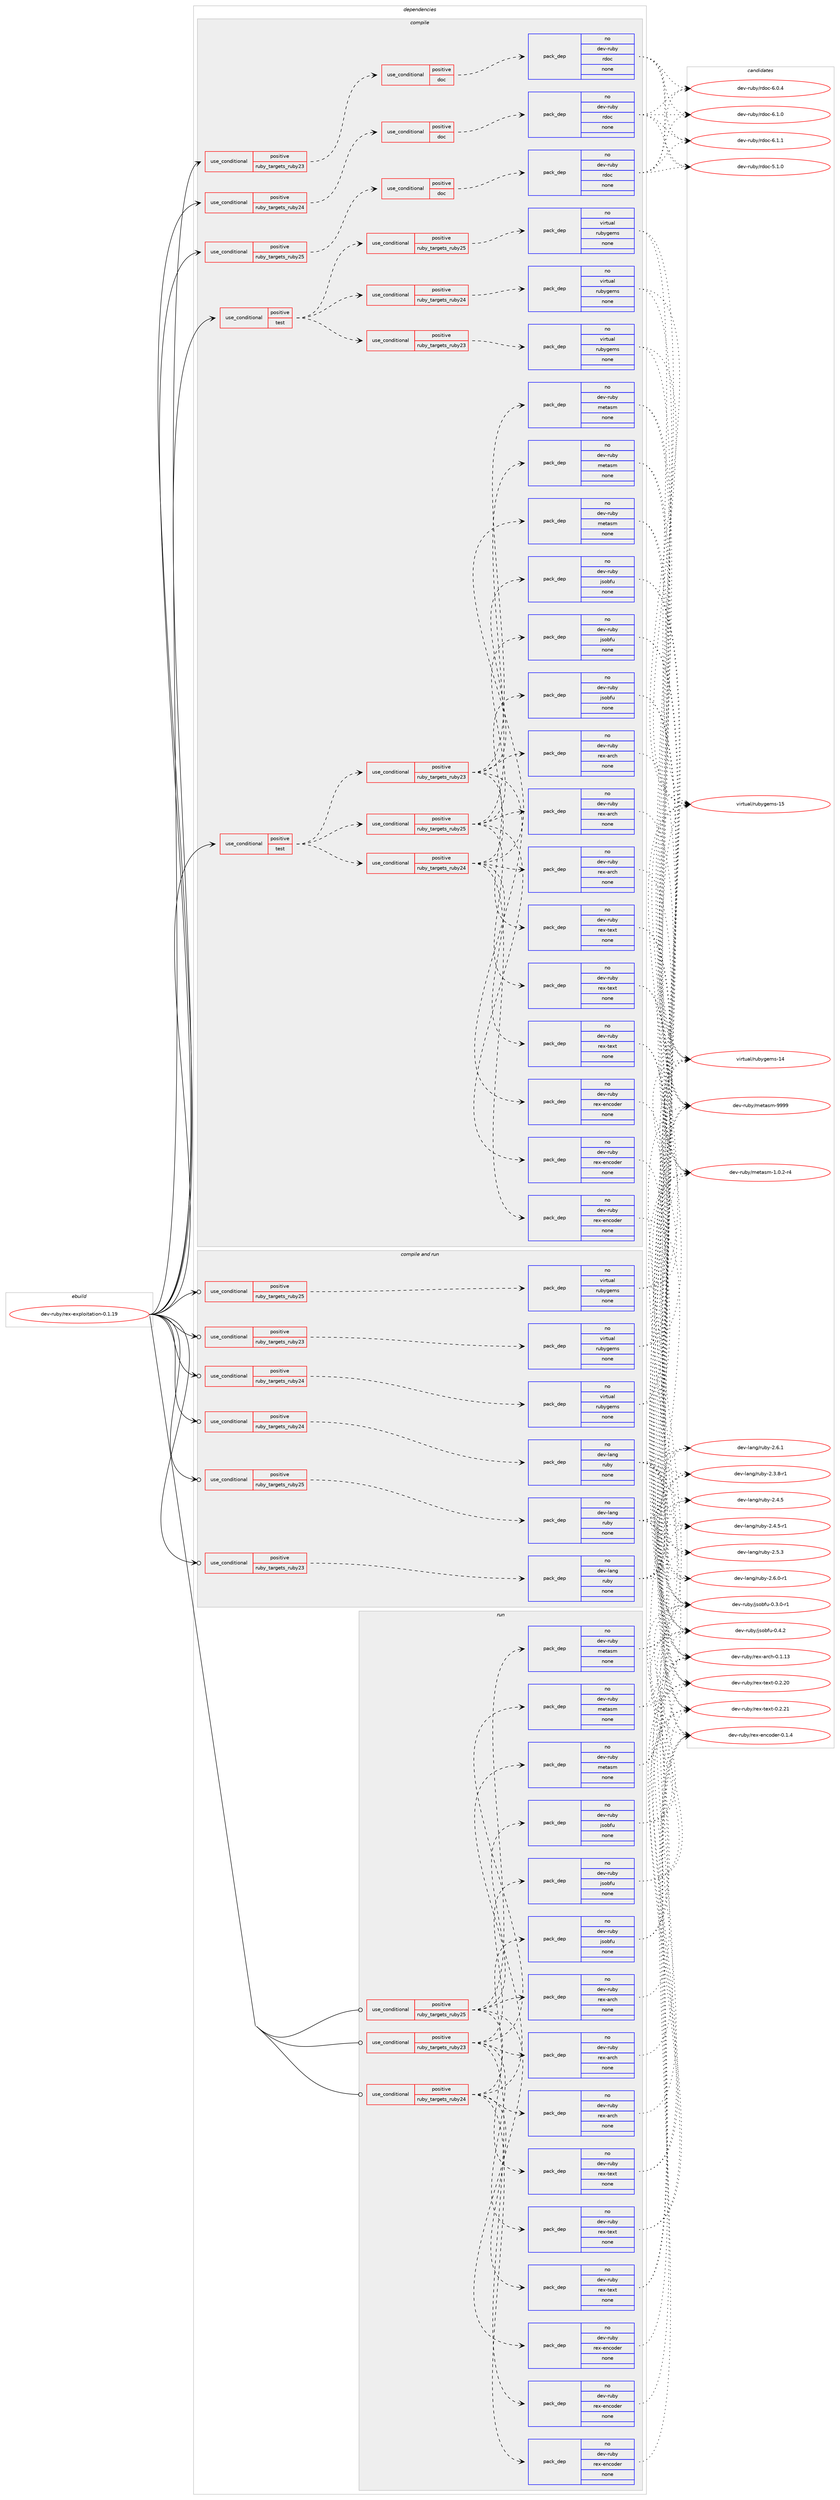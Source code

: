 digraph prolog {

# *************
# Graph options
# *************

newrank=true;
concentrate=true;
compound=true;
graph [rankdir=LR,fontname=Helvetica,fontsize=10,ranksep=1.5];#, ranksep=2.5, nodesep=0.2];
edge  [arrowhead=vee];
node  [fontname=Helvetica,fontsize=10];

# **********
# The ebuild
# **********

subgraph cluster_leftcol {
color=gray;
rank=same;
label=<<i>ebuild</i>>;
id [label="dev-ruby/rex-exploitation-0.1.19", color=red, width=4, href="../dev-ruby/rex-exploitation-0.1.19.svg"];
}

# ****************
# The dependencies
# ****************

subgraph cluster_midcol {
color=gray;
label=<<i>dependencies</i>>;
subgraph cluster_compile {
fillcolor="#eeeeee";
style=filled;
label=<<i>compile</i>>;
subgraph cond412761 {
dependency1518084 [label=<<TABLE BORDER="0" CELLBORDER="1" CELLSPACING="0" CELLPADDING="4"><TR><TD ROWSPAN="3" CELLPADDING="10">use_conditional</TD></TR><TR><TD>positive</TD></TR><TR><TD>ruby_targets_ruby23</TD></TR></TABLE>>, shape=none, color=red];
subgraph cond412762 {
dependency1518085 [label=<<TABLE BORDER="0" CELLBORDER="1" CELLSPACING="0" CELLPADDING="4"><TR><TD ROWSPAN="3" CELLPADDING="10">use_conditional</TD></TR><TR><TD>positive</TD></TR><TR><TD>doc</TD></TR></TABLE>>, shape=none, color=red];
subgraph pack1081817 {
dependency1518086 [label=<<TABLE BORDER="0" CELLBORDER="1" CELLSPACING="0" CELLPADDING="4" WIDTH="220"><TR><TD ROWSPAN="6" CELLPADDING="30">pack_dep</TD></TR><TR><TD WIDTH="110">no</TD></TR><TR><TD>dev-ruby</TD></TR><TR><TD>rdoc</TD></TR><TR><TD>none</TD></TR><TR><TD></TD></TR></TABLE>>, shape=none, color=blue];
}
dependency1518085:e -> dependency1518086:w [weight=20,style="dashed",arrowhead="vee"];
}
dependency1518084:e -> dependency1518085:w [weight=20,style="dashed",arrowhead="vee"];
}
id:e -> dependency1518084:w [weight=20,style="solid",arrowhead="vee"];
subgraph cond412763 {
dependency1518087 [label=<<TABLE BORDER="0" CELLBORDER="1" CELLSPACING="0" CELLPADDING="4"><TR><TD ROWSPAN="3" CELLPADDING="10">use_conditional</TD></TR><TR><TD>positive</TD></TR><TR><TD>ruby_targets_ruby24</TD></TR></TABLE>>, shape=none, color=red];
subgraph cond412764 {
dependency1518088 [label=<<TABLE BORDER="0" CELLBORDER="1" CELLSPACING="0" CELLPADDING="4"><TR><TD ROWSPAN="3" CELLPADDING="10">use_conditional</TD></TR><TR><TD>positive</TD></TR><TR><TD>doc</TD></TR></TABLE>>, shape=none, color=red];
subgraph pack1081818 {
dependency1518089 [label=<<TABLE BORDER="0" CELLBORDER="1" CELLSPACING="0" CELLPADDING="4" WIDTH="220"><TR><TD ROWSPAN="6" CELLPADDING="30">pack_dep</TD></TR><TR><TD WIDTH="110">no</TD></TR><TR><TD>dev-ruby</TD></TR><TR><TD>rdoc</TD></TR><TR><TD>none</TD></TR><TR><TD></TD></TR></TABLE>>, shape=none, color=blue];
}
dependency1518088:e -> dependency1518089:w [weight=20,style="dashed",arrowhead="vee"];
}
dependency1518087:e -> dependency1518088:w [weight=20,style="dashed",arrowhead="vee"];
}
id:e -> dependency1518087:w [weight=20,style="solid",arrowhead="vee"];
subgraph cond412765 {
dependency1518090 [label=<<TABLE BORDER="0" CELLBORDER="1" CELLSPACING="0" CELLPADDING="4"><TR><TD ROWSPAN="3" CELLPADDING="10">use_conditional</TD></TR><TR><TD>positive</TD></TR><TR><TD>ruby_targets_ruby25</TD></TR></TABLE>>, shape=none, color=red];
subgraph cond412766 {
dependency1518091 [label=<<TABLE BORDER="0" CELLBORDER="1" CELLSPACING="0" CELLPADDING="4"><TR><TD ROWSPAN="3" CELLPADDING="10">use_conditional</TD></TR><TR><TD>positive</TD></TR><TR><TD>doc</TD></TR></TABLE>>, shape=none, color=red];
subgraph pack1081819 {
dependency1518092 [label=<<TABLE BORDER="0" CELLBORDER="1" CELLSPACING="0" CELLPADDING="4" WIDTH="220"><TR><TD ROWSPAN="6" CELLPADDING="30">pack_dep</TD></TR><TR><TD WIDTH="110">no</TD></TR><TR><TD>dev-ruby</TD></TR><TR><TD>rdoc</TD></TR><TR><TD>none</TD></TR><TR><TD></TD></TR></TABLE>>, shape=none, color=blue];
}
dependency1518091:e -> dependency1518092:w [weight=20,style="dashed",arrowhead="vee"];
}
dependency1518090:e -> dependency1518091:w [weight=20,style="dashed",arrowhead="vee"];
}
id:e -> dependency1518090:w [weight=20,style="solid",arrowhead="vee"];
subgraph cond412767 {
dependency1518093 [label=<<TABLE BORDER="0" CELLBORDER="1" CELLSPACING="0" CELLPADDING="4"><TR><TD ROWSPAN="3" CELLPADDING="10">use_conditional</TD></TR><TR><TD>positive</TD></TR><TR><TD>test</TD></TR></TABLE>>, shape=none, color=red];
subgraph cond412768 {
dependency1518094 [label=<<TABLE BORDER="0" CELLBORDER="1" CELLSPACING="0" CELLPADDING="4"><TR><TD ROWSPAN="3" CELLPADDING="10">use_conditional</TD></TR><TR><TD>positive</TD></TR><TR><TD>ruby_targets_ruby23</TD></TR></TABLE>>, shape=none, color=red];
subgraph pack1081820 {
dependency1518095 [label=<<TABLE BORDER="0" CELLBORDER="1" CELLSPACING="0" CELLPADDING="4" WIDTH="220"><TR><TD ROWSPAN="6" CELLPADDING="30">pack_dep</TD></TR><TR><TD WIDTH="110">no</TD></TR><TR><TD>dev-ruby</TD></TR><TR><TD>jsobfu</TD></TR><TR><TD>none</TD></TR><TR><TD></TD></TR></TABLE>>, shape=none, color=blue];
}
dependency1518094:e -> dependency1518095:w [weight=20,style="dashed",arrowhead="vee"];
subgraph pack1081821 {
dependency1518096 [label=<<TABLE BORDER="0" CELLBORDER="1" CELLSPACING="0" CELLPADDING="4" WIDTH="220"><TR><TD ROWSPAN="6" CELLPADDING="30">pack_dep</TD></TR><TR><TD WIDTH="110">no</TD></TR><TR><TD>dev-ruby</TD></TR><TR><TD>metasm</TD></TR><TR><TD>none</TD></TR><TR><TD></TD></TR></TABLE>>, shape=none, color=blue];
}
dependency1518094:e -> dependency1518096:w [weight=20,style="dashed",arrowhead="vee"];
subgraph pack1081822 {
dependency1518097 [label=<<TABLE BORDER="0" CELLBORDER="1" CELLSPACING="0" CELLPADDING="4" WIDTH="220"><TR><TD ROWSPAN="6" CELLPADDING="30">pack_dep</TD></TR><TR><TD WIDTH="110">no</TD></TR><TR><TD>dev-ruby</TD></TR><TR><TD>rex-arch</TD></TR><TR><TD>none</TD></TR><TR><TD></TD></TR></TABLE>>, shape=none, color=blue];
}
dependency1518094:e -> dependency1518097:w [weight=20,style="dashed",arrowhead="vee"];
subgraph pack1081823 {
dependency1518098 [label=<<TABLE BORDER="0" CELLBORDER="1" CELLSPACING="0" CELLPADDING="4" WIDTH="220"><TR><TD ROWSPAN="6" CELLPADDING="30">pack_dep</TD></TR><TR><TD WIDTH="110">no</TD></TR><TR><TD>dev-ruby</TD></TR><TR><TD>rex-encoder</TD></TR><TR><TD>none</TD></TR><TR><TD></TD></TR></TABLE>>, shape=none, color=blue];
}
dependency1518094:e -> dependency1518098:w [weight=20,style="dashed",arrowhead="vee"];
subgraph pack1081824 {
dependency1518099 [label=<<TABLE BORDER="0" CELLBORDER="1" CELLSPACING="0" CELLPADDING="4" WIDTH="220"><TR><TD ROWSPAN="6" CELLPADDING="30">pack_dep</TD></TR><TR><TD WIDTH="110">no</TD></TR><TR><TD>dev-ruby</TD></TR><TR><TD>rex-text</TD></TR><TR><TD>none</TD></TR><TR><TD></TD></TR></TABLE>>, shape=none, color=blue];
}
dependency1518094:e -> dependency1518099:w [weight=20,style="dashed",arrowhead="vee"];
}
dependency1518093:e -> dependency1518094:w [weight=20,style="dashed",arrowhead="vee"];
subgraph cond412769 {
dependency1518100 [label=<<TABLE BORDER="0" CELLBORDER="1" CELLSPACING="0" CELLPADDING="4"><TR><TD ROWSPAN="3" CELLPADDING="10">use_conditional</TD></TR><TR><TD>positive</TD></TR><TR><TD>ruby_targets_ruby24</TD></TR></TABLE>>, shape=none, color=red];
subgraph pack1081825 {
dependency1518101 [label=<<TABLE BORDER="0" CELLBORDER="1" CELLSPACING="0" CELLPADDING="4" WIDTH="220"><TR><TD ROWSPAN="6" CELLPADDING="30">pack_dep</TD></TR><TR><TD WIDTH="110">no</TD></TR><TR><TD>dev-ruby</TD></TR><TR><TD>jsobfu</TD></TR><TR><TD>none</TD></TR><TR><TD></TD></TR></TABLE>>, shape=none, color=blue];
}
dependency1518100:e -> dependency1518101:w [weight=20,style="dashed",arrowhead="vee"];
subgraph pack1081826 {
dependency1518102 [label=<<TABLE BORDER="0" CELLBORDER="1" CELLSPACING="0" CELLPADDING="4" WIDTH="220"><TR><TD ROWSPAN="6" CELLPADDING="30">pack_dep</TD></TR><TR><TD WIDTH="110">no</TD></TR><TR><TD>dev-ruby</TD></TR><TR><TD>metasm</TD></TR><TR><TD>none</TD></TR><TR><TD></TD></TR></TABLE>>, shape=none, color=blue];
}
dependency1518100:e -> dependency1518102:w [weight=20,style="dashed",arrowhead="vee"];
subgraph pack1081827 {
dependency1518103 [label=<<TABLE BORDER="0" CELLBORDER="1" CELLSPACING="0" CELLPADDING="4" WIDTH="220"><TR><TD ROWSPAN="6" CELLPADDING="30">pack_dep</TD></TR><TR><TD WIDTH="110">no</TD></TR><TR><TD>dev-ruby</TD></TR><TR><TD>rex-arch</TD></TR><TR><TD>none</TD></TR><TR><TD></TD></TR></TABLE>>, shape=none, color=blue];
}
dependency1518100:e -> dependency1518103:w [weight=20,style="dashed",arrowhead="vee"];
subgraph pack1081828 {
dependency1518104 [label=<<TABLE BORDER="0" CELLBORDER="1" CELLSPACING="0" CELLPADDING="4" WIDTH="220"><TR><TD ROWSPAN="6" CELLPADDING="30">pack_dep</TD></TR><TR><TD WIDTH="110">no</TD></TR><TR><TD>dev-ruby</TD></TR><TR><TD>rex-encoder</TD></TR><TR><TD>none</TD></TR><TR><TD></TD></TR></TABLE>>, shape=none, color=blue];
}
dependency1518100:e -> dependency1518104:w [weight=20,style="dashed",arrowhead="vee"];
subgraph pack1081829 {
dependency1518105 [label=<<TABLE BORDER="0" CELLBORDER="1" CELLSPACING="0" CELLPADDING="4" WIDTH="220"><TR><TD ROWSPAN="6" CELLPADDING="30">pack_dep</TD></TR><TR><TD WIDTH="110">no</TD></TR><TR><TD>dev-ruby</TD></TR><TR><TD>rex-text</TD></TR><TR><TD>none</TD></TR><TR><TD></TD></TR></TABLE>>, shape=none, color=blue];
}
dependency1518100:e -> dependency1518105:w [weight=20,style="dashed",arrowhead="vee"];
}
dependency1518093:e -> dependency1518100:w [weight=20,style="dashed",arrowhead="vee"];
subgraph cond412770 {
dependency1518106 [label=<<TABLE BORDER="0" CELLBORDER="1" CELLSPACING="0" CELLPADDING="4"><TR><TD ROWSPAN="3" CELLPADDING="10">use_conditional</TD></TR><TR><TD>positive</TD></TR><TR><TD>ruby_targets_ruby25</TD></TR></TABLE>>, shape=none, color=red];
subgraph pack1081830 {
dependency1518107 [label=<<TABLE BORDER="0" CELLBORDER="1" CELLSPACING="0" CELLPADDING="4" WIDTH="220"><TR><TD ROWSPAN="6" CELLPADDING="30">pack_dep</TD></TR><TR><TD WIDTH="110">no</TD></TR><TR><TD>dev-ruby</TD></TR><TR><TD>jsobfu</TD></TR><TR><TD>none</TD></TR><TR><TD></TD></TR></TABLE>>, shape=none, color=blue];
}
dependency1518106:e -> dependency1518107:w [weight=20,style="dashed",arrowhead="vee"];
subgraph pack1081831 {
dependency1518108 [label=<<TABLE BORDER="0" CELLBORDER="1" CELLSPACING="0" CELLPADDING="4" WIDTH="220"><TR><TD ROWSPAN="6" CELLPADDING="30">pack_dep</TD></TR><TR><TD WIDTH="110">no</TD></TR><TR><TD>dev-ruby</TD></TR><TR><TD>metasm</TD></TR><TR><TD>none</TD></TR><TR><TD></TD></TR></TABLE>>, shape=none, color=blue];
}
dependency1518106:e -> dependency1518108:w [weight=20,style="dashed",arrowhead="vee"];
subgraph pack1081832 {
dependency1518109 [label=<<TABLE BORDER="0" CELLBORDER="1" CELLSPACING="0" CELLPADDING="4" WIDTH="220"><TR><TD ROWSPAN="6" CELLPADDING="30">pack_dep</TD></TR><TR><TD WIDTH="110">no</TD></TR><TR><TD>dev-ruby</TD></TR><TR><TD>rex-arch</TD></TR><TR><TD>none</TD></TR><TR><TD></TD></TR></TABLE>>, shape=none, color=blue];
}
dependency1518106:e -> dependency1518109:w [weight=20,style="dashed",arrowhead="vee"];
subgraph pack1081833 {
dependency1518110 [label=<<TABLE BORDER="0" CELLBORDER="1" CELLSPACING="0" CELLPADDING="4" WIDTH="220"><TR><TD ROWSPAN="6" CELLPADDING="30">pack_dep</TD></TR><TR><TD WIDTH="110">no</TD></TR><TR><TD>dev-ruby</TD></TR><TR><TD>rex-encoder</TD></TR><TR><TD>none</TD></TR><TR><TD></TD></TR></TABLE>>, shape=none, color=blue];
}
dependency1518106:e -> dependency1518110:w [weight=20,style="dashed",arrowhead="vee"];
subgraph pack1081834 {
dependency1518111 [label=<<TABLE BORDER="0" CELLBORDER="1" CELLSPACING="0" CELLPADDING="4" WIDTH="220"><TR><TD ROWSPAN="6" CELLPADDING="30">pack_dep</TD></TR><TR><TD WIDTH="110">no</TD></TR><TR><TD>dev-ruby</TD></TR><TR><TD>rex-text</TD></TR><TR><TD>none</TD></TR><TR><TD></TD></TR></TABLE>>, shape=none, color=blue];
}
dependency1518106:e -> dependency1518111:w [weight=20,style="dashed",arrowhead="vee"];
}
dependency1518093:e -> dependency1518106:w [weight=20,style="dashed",arrowhead="vee"];
}
id:e -> dependency1518093:w [weight=20,style="solid",arrowhead="vee"];
subgraph cond412771 {
dependency1518112 [label=<<TABLE BORDER="0" CELLBORDER="1" CELLSPACING="0" CELLPADDING="4"><TR><TD ROWSPAN="3" CELLPADDING="10">use_conditional</TD></TR><TR><TD>positive</TD></TR><TR><TD>test</TD></TR></TABLE>>, shape=none, color=red];
subgraph cond412772 {
dependency1518113 [label=<<TABLE BORDER="0" CELLBORDER="1" CELLSPACING="0" CELLPADDING="4"><TR><TD ROWSPAN="3" CELLPADDING="10">use_conditional</TD></TR><TR><TD>positive</TD></TR><TR><TD>ruby_targets_ruby23</TD></TR></TABLE>>, shape=none, color=red];
subgraph pack1081835 {
dependency1518114 [label=<<TABLE BORDER="0" CELLBORDER="1" CELLSPACING="0" CELLPADDING="4" WIDTH="220"><TR><TD ROWSPAN="6" CELLPADDING="30">pack_dep</TD></TR><TR><TD WIDTH="110">no</TD></TR><TR><TD>virtual</TD></TR><TR><TD>rubygems</TD></TR><TR><TD>none</TD></TR><TR><TD></TD></TR></TABLE>>, shape=none, color=blue];
}
dependency1518113:e -> dependency1518114:w [weight=20,style="dashed",arrowhead="vee"];
}
dependency1518112:e -> dependency1518113:w [weight=20,style="dashed",arrowhead="vee"];
subgraph cond412773 {
dependency1518115 [label=<<TABLE BORDER="0" CELLBORDER="1" CELLSPACING="0" CELLPADDING="4"><TR><TD ROWSPAN="3" CELLPADDING="10">use_conditional</TD></TR><TR><TD>positive</TD></TR><TR><TD>ruby_targets_ruby24</TD></TR></TABLE>>, shape=none, color=red];
subgraph pack1081836 {
dependency1518116 [label=<<TABLE BORDER="0" CELLBORDER="1" CELLSPACING="0" CELLPADDING="4" WIDTH="220"><TR><TD ROWSPAN="6" CELLPADDING="30">pack_dep</TD></TR><TR><TD WIDTH="110">no</TD></TR><TR><TD>virtual</TD></TR><TR><TD>rubygems</TD></TR><TR><TD>none</TD></TR><TR><TD></TD></TR></TABLE>>, shape=none, color=blue];
}
dependency1518115:e -> dependency1518116:w [weight=20,style="dashed",arrowhead="vee"];
}
dependency1518112:e -> dependency1518115:w [weight=20,style="dashed",arrowhead="vee"];
subgraph cond412774 {
dependency1518117 [label=<<TABLE BORDER="0" CELLBORDER="1" CELLSPACING="0" CELLPADDING="4"><TR><TD ROWSPAN="3" CELLPADDING="10">use_conditional</TD></TR><TR><TD>positive</TD></TR><TR><TD>ruby_targets_ruby25</TD></TR></TABLE>>, shape=none, color=red];
subgraph pack1081837 {
dependency1518118 [label=<<TABLE BORDER="0" CELLBORDER="1" CELLSPACING="0" CELLPADDING="4" WIDTH="220"><TR><TD ROWSPAN="6" CELLPADDING="30">pack_dep</TD></TR><TR><TD WIDTH="110">no</TD></TR><TR><TD>virtual</TD></TR><TR><TD>rubygems</TD></TR><TR><TD>none</TD></TR><TR><TD></TD></TR></TABLE>>, shape=none, color=blue];
}
dependency1518117:e -> dependency1518118:w [weight=20,style="dashed",arrowhead="vee"];
}
dependency1518112:e -> dependency1518117:w [weight=20,style="dashed",arrowhead="vee"];
}
id:e -> dependency1518112:w [weight=20,style="solid",arrowhead="vee"];
}
subgraph cluster_compileandrun {
fillcolor="#eeeeee";
style=filled;
label=<<i>compile and run</i>>;
subgraph cond412775 {
dependency1518119 [label=<<TABLE BORDER="0" CELLBORDER="1" CELLSPACING="0" CELLPADDING="4"><TR><TD ROWSPAN="3" CELLPADDING="10">use_conditional</TD></TR><TR><TD>positive</TD></TR><TR><TD>ruby_targets_ruby23</TD></TR></TABLE>>, shape=none, color=red];
subgraph pack1081838 {
dependency1518120 [label=<<TABLE BORDER="0" CELLBORDER="1" CELLSPACING="0" CELLPADDING="4" WIDTH="220"><TR><TD ROWSPAN="6" CELLPADDING="30">pack_dep</TD></TR><TR><TD WIDTH="110">no</TD></TR><TR><TD>dev-lang</TD></TR><TR><TD>ruby</TD></TR><TR><TD>none</TD></TR><TR><TD></TD></TR></TABLE>>, shape=none, color=blue];
}
dependency1518119:e -> dependency1518120:w [weight=20,style="dashed",arrowhead="vee"];
}
id:e -> dependency1518119:w [weight=20,style="solid",arrowhead="odotvee"];
subgraph cond412776 {
dependency1518121 [label=<<TABLE BORDER="0" CELLBORDER="1" CELLSPACING="0" CELLPADDING="4"><TR><TD ROWSPAN="3" CELLPADDING="10">use_conditional</TD></TR><TR><TD>positive</TD></TR><TR><TD>ruby_targets_ruby23</TD></TR></TABLE>>, shape=none, color=red];
subgraph pack1081839 {
dependency1518122 [label=<<TABLE BORDER="0" CELLBORDER="1" CELLSPACING="0" CELLPADDING="4" WIDTH="220"><TR><TD ROWSPAN="6" CELLPADDING="30">pack_dep</TD></TR><TR><TD WIDTH="110">no</TD></TR><TR><TD>virtual</TD></TR><TR><TD>rubygems</TD></TR><TR><TD>none</TD></TR><TR><TD></TD></TR></TABLE>>, shape=none, color=blue];
}
dependency1518121:e -> dependency1518122:w [weight=20,style="dashed",arrowhead="vee"];
}
id:e -> dependency1518121:w [weight=20,style="solid",arrowhead="odotvee"];
subgraph cond412777 {
dependency1518123 [label=<<TABLE BORDER="0" CELLBORDER="1" CELLSPACING="0" CELLPADDING="4"><TR><TD ROWSPAN="3" CELLPADDING="10">use_conditional</TD></TR><TR><TD>positive</TD></TR><TR><TD>ruby_targets_ruby24</TD></TR></TABLE>>, shape=none, color=red];
subgraph pack1081840 {
dependency1518124 [label=<<TABLE BORDER="0" CELLBORDER="1" CELLSPACING="0" CELLPADDING="4" WIDTH="220"><TR><TD ROWSPAN="6" CELLPADDING="30">pack_dep</TD></TR><TR><TD WIDTH="110">no</TD></TR><TR><TD>dev-lang</TD></TR><TR><TD>ruby</TD></TR><TR><TD>none</TD></TR><TR><TD></TD></TR></TABLE>>, shape=none, color=blue];
}
dependency1518123:e -> dependency1518124:w [weight=20,style="dashed",arrowhead="vee"];
}
id:e -> dependency1518123:w [weight=20,style="solid",arrowhead="odotvee"];
subgraph cond412778 {
dependency1518125 [label=<<TABLE BORDER="0" CELLBORDER="1" CELLSPACING="0" CELLPADDING="4"><TR><TD ROWSPAN="3" CELLPADDING="10">use_conditional</TD></TR><TR><TD>positive</TD></TR><TR><TD>ruby_targets_ruby24</TD></TR></TABLE>>, shape=none, color=red];
subgraph pack1081841 {
dependency1518126 [label=<<TABLE BORDER="0" CELLBORDER="1" CELLSPACING="0" CELLPADDING="4" WIDTH="220"><TR><TD ROWSPAN="6" CELLPADDING="30">pack_dep</TD></TR><TR><TD WIDTH="110">no</TD></TR><TR><TD>virtual</TD></TR><TR><TD>rubygems</TD></TR><TR><TD>none</TD></TR><TR><TD></TD></TR></TABLE>>, shape=none, color=blue];
}
dependency1518125:e -> dependency1518126:w [weight=20,style="dashed",arrowhead="vee"];
}
id:e -> dependency1518125:w [weight=20,style="solid",arrowhead="odotvee"];
subgraph cond412779 {
dependency1518127 [label=<<TABLE BORDER="0" CELLBORDER="1" CELLSPACING="0" CELLPADDING="4"><TR><TD ROWSPAN="3" CELLPADDING="10">use_conditional</TD></TR><TR><TD>positive</TD></TR><TR><TD>ruby_targets_ruby25</TD></TR></TABLE>>, shape=none, color=red];
subgraph pack1081842 {
dependency1518128 [label=<<TABLE BORDER="0" CELLBORDER="1" CELLSPACING="0" CELLPADDING="4" WIDTH="220"><TR><TD ROWSPAN="6" CELLPADDING="30">pack_dep</TD></TR><TR><TD WIDTH="110">no</TD></TR><TR><TD>dev-lang</TD></TR><TR><TD>ruby</TD></TR><TR><TD>none</TD></TR><TR><TD></TD></TR></TABLE>>, shape=none, color=blue];
}
dependency1518127:e -> dependency1518128:w [weight=20,style="dashed",arrowhead="vee"];
}
id:e -> dependency1518127:w [weight=20,style="solid",arrowhead="odotvee"];
subgraph cond412780 {
dependency1518129 [label=<<TABLE BORDER="0" CELLBORDER="1" CELLSPACING="0" CELLPADDING="4"><TR><TD ROWSPAN="3" CELLPADDING="10">use_conditional</TD></TR><TR><TD>positive</TD></TR><TR><TD>ruby_targets_ruby25</TD></TR></TABLE>>, shape=none, color=red];
subgraph pack1081843 {
dependency1518130 [label=<<TABLE BORDER="0" CELLBORDER="1" CELLSPACING="0" CELLPADDING="4" WIDTH="220"><TR><TD ROWSPAN="6" CELLPADDING="30">pack_dep</TD></TR><TR><TD WIDTH="110">no</TD></TR><TR><TD>virtual</TD></TR><TR><TD>rubygems</TD></TR><TR><TD>none</TD></TR><TR><TD></TD></TR></TABLE>>, shape=none, color=blue];
}
dependency1518129:e -> dependency1518130:w [weight=20,style="dashed",arrowhead="vee"];
}
id:e -> dependency1518129:w [weight=20,style="solid",arrowhead="odotvee"];
}
subgraph cluster_run {
fillcolor="#eeeeee";
style=filled;
label=<<i>run</i>>;
subgraph cond412781 {
dependency1518131 [label=<<TABLE BORDER="0" CELLBORDER="1" CELLSPACING="0" CELLPADDING="4"><TR><TD ROWSPAN="3" CELLPADDING="10">use_conditional</TD></TR><TR><TD>positive</TD></TR><TR><TD>ruby_targets_ruby23</TD></TR></TABLE>>, shape=none, color=red];
subgraph pack1081844 {
dependency1518132 [label=<<TABLE BORDER="0" CELLBORDER="1" CELLSPACING="0" CELLPADDING="4" WIDTH="220"><TR><TD ROWSPAN="6" CELLPADDING="30">pack_dep</TD></TR><TR><TD WIDTH="110">no</TD></TR><TR><TD>dev-ruby</TD></TR><TR><TD>jsobfu</TD></TR><TR><TD>none</TD></TR><TR><TD></TD></TR></TABLE>>, shape=none, color=blue];
}
dependency1518131:e -> dependency1518132:w [weight=20,style="dashed",arrowhead="vee"];
subgraph pack1081845 {
dependency1518133 [label=<<TABLE BORDER="0" CELLBORDER="1" CELLSPACING="0" CELLPADDING="4" WIDTH="220"><TR><TD ROWSPAN="6" CELLPADDING="30">pack_dep</TD></TR><TR><TD WIDTH="110">no</TD></TR><TR><TD>dev-ruby</TD></TR><TR><TD>metasm</TD></TR><TR><TD>none</TD></TR><TR><TD></TD></TR></TABLE>>, shape=none, color=blue];
}
dependency1518131:e -> dependency1518133:w [weight=20,style="dashed",arrowhead="vee"];
subgraph pack1081846 {
dependency1518134 [label=<<TABLE BORDER="0" CELLBORDER="1" CELLSPACING="0" CELLPADDING="4" WIDTH="220"><TR><TD ROWSPAN="6" CELLPADDING="30">pack_dep</TD></TR><TR><TD WIDTH="110">no</TD></TR><TR><TD>dev-ruby</TD></TR><TR><TD>rex-arch</TD></TR><TR><TD>none</TD></TR><TR><TD></TD></TR></TABLE>>, shape=none, color=blue];
}
dependency1518131:e -> dependency1518134:w [weight=20,style="dashed",arrowhead="vee"];
subgraph pack1081847 {
dependency1518135 [label=<<TABLE BORDER="0" CELLBORDER="1" CELLSPACING="0" CELLPADDING="4" WIDTH="220"><TR><TD ROWSPAN="6" CELLPADDING="30">pack_dep</TD></TR><TR><TD WIDTH="110">no</TD></TR><TR><TD>dev-ruby</TD></TR><TR><TD>rex-encoder</TD></TR><TR><TD>none</TD></TR><TR><TD></TD></TR></TABLE>>, shape=none, color=blue];
}
dependency1518131:e -> dependency1518135:w [weight=20,style="dashed",arrowhead="vee"];
subgraph pack1081848 {
dependency1518136 [label=<<TABLE BORDER="0" CELLBORDER="1" CELLSPACING="0" CELLPADDING="4" WIDTH="220"><TR><TD ROWSPAN="6" CELLPADDING="30">pack_dep</TD></TR><TR><TD WIDTH="110">no</TD></TR><TR><TD>dev-ruby</TD></TR><TR><TD>rex-text</TD></TR><TR><TD>none</TD></TR><TR><TD></TD></TR></TABLE>>, shape=none, color=blue];
}
dependency1518131:e -> dependency1518136:w [weight=20,style="dashed",arrowhead="vee"];
}
id:e -> dependency1518131:w [weight=20,style="solid",arrowhead="odot"];
subgraph cond412782 {
dependency1518137 [label=<<TABLE BORDER="0" CELLBORDER="1" CELLSPACING="0" CELLPADDING="4"><TR><TD ROWSPAN="3" CELLPADDING="10">use_conditional</TD></TR><TR><TD>positive</TD></TR><TR><TD>ruby_targets_ruby24</TD></TR></TABLE>>, shape=none, color=red];
subgraph pack1081849 {
dependency1518138 [label=<<TABLE BORDER="0" CELLBORDER="1" CELLSPACING="0" CELLPADDING="4" WIDTH="220"><TR><TD ROWSPAN="6" CELLPADDING="30">pack_dep</TD></TR><TR><TD WIDTH="110">no</TD></TR><TR><TD>dev-ruby</TD></TR><TR><TD>jsobfu</TD></TR><TR><TD>none</TD></TR><TR><TD></TD></TR></TABLE>>, shape=none, color=blue];
}
dependency1518137:e -> dependency1518138:w [weight=20,style="dashed",arrowhead="vee"];
subgraph pack1081850 {
dependency1518139 [label=<<TABLE BORDER="0" CELLBORDER="1" CELLSPACING="0" CELLPADDING="4" WIDTH="220"><TR><TD ROWSPAN="6" CELLPADDING="30">pack_dep</TD></TR><TR><TD WIDTH="110">no</TD></TR><TR><TD>dev-ruby</TD></TR><TR><TD>metasm</TD></TR><TR><TD>none</TD></TR><TR><TD></TD></TR></TABLE>>, shape=none, color=blue];
}
dependency1518137:e -> dependency1518139:w [weight=20,style="dashed",arrowhead="vee"];
subgraph pack1081851 {
dependency1518140 [label=<<TABLE BORDER="0" CELLBORDER="1" CELLSPACING="0" CELLPADDING="4" WIDTH="220"><TR><TD ROWSPAN="6" CELLPADDING="30">pack_dep</TD></TR><TR><TD WIDTH="110">no</TD></TR><TR><TD>dev-ruby</TD></TR><TR><TD>rex-arch</TD></TR><TR><TD>none</TD></TR><TR><TD></TD></TR></TABLE>>, shape=none, color=blue];
}
dependency1518137:e -> dependency1518140:w [weight=20,style="dashed",arrowhead="vee"];
subgraph pack1081852 {
dependency1518141 [label=<<TABLE BORDER="0" CELLBORDER="1" CELLSPACING="0" CELLPADDING="4" WIDTH="220"><TR><TD ROWSPAN="6" CELLPADDING="30">pack_dep</TD></TR><TR><TD WIDTH="110">no</TD></TR><TR><TD>dev-ruby</TD></TR><TR><TD>rex-encoder</TD></TR><TR><TD>none</TD></TR><TR><TD></TD></TR></TABLE>>, shape=none, color=blue];
}
dependency1518137:e -> dependency1518141:w [weight=20,style="dashed",arrowhead="vee"];
subgraph pack1081853 {
dependency1518142 [label=<<TABLE BORDER="0" CELLBORDER="1" CELLSPACING="0" CELLPADDING="4" WIDTH="220"><TR><TD ROWSPAN="6" CELLPADDING="30">pack_dep</TD></TR><TR><TD WIDTH="110">no</TD></TR><TR><TD>dev-ruby</TD></TR><TR><TD>rex-text</TD></TR><TR><TD>none</TD></TR><TR><TD></TD></TR></TABLE>>, shape=none, color=blue];
}
dependency1518137:e -> dependency1518142:w [weight=20,style="dashed",arrowhead="vee"];
}
id:e -> dependency1518137:w [weight=20,style="solid",arrowhead="odot"];
subgraph cond412783 {
dependency1518143 [label=<<TABLE BORDER="0" CELLBORDER="1" CELLSPACING="0" CELLPADDING="4"><TR><TD ROWSPAN="3" CELLPADDING="10">use_conditional</TD></TR><TR><TD>positive</TD></TR><TR><TD>ruby_targets_ruby25</TD></TR></TABLE>>, shape=none, color=red];
subgraph pack1081854 {
dependency1518144 [label=<<TABLE BORDER="0" CELLBORDER="1" CELLSPACING="0" CELLPADDING="4" WIDTH="220"><TR><TD ROWSPAN="6" CELLPADDING="30">pack_dep</TD></TR><TR><TD WIDTH="110">no</TD></TR><TR><TD>dev-ruby</TD></TR><TR><TD>jsobfu</TD></TR><TR><TD>none</TD></TR><TR><TD></TD></TR></TABLE>>, shape=none, color=blue];
}
dependency1518143:e -> dependency1518144:w [weight=20,style="dashed",arrowhead="vee"];
subgraph pack1081855 {
dependency1518145 [label=<<TABLE BORDER="0" CELLBORDER="1" CELLSPACING="0" CELLPADDING="4" WIDTH="220"><TR><TD ROWSPAN="6" CELLPADDING="30">pack_dep</TD></TR><TR><TD WIDTH="110">no</TD></TR><TR><TD>dev-ruby</TD></TR><TR><TD>metasm</TD></TR><TR><TD>none</TD></TR><TR><TD></TD></TR></TABLE>>, shape=none, color=blue];
}
dependency1518143:e -> dependency1518145:w [weight=20,style="dashed",arrowhead="vee"];
subgraph pack1081856 {
dependency1518146 [label=<<TABLE BORDER="0" CELLBORDER="1" CELLSPACING="0" CELLPADDING="4" WIDTH="220"><TR><TD ROWSPAN="6" CELLPADDING="30">pack_dep</TD></TR><TR><TD WIDTH="110">no</TD></TR><TR><TD>dev-ruby</TD></TR><TR><TD>rex-arch</TD></TR><TR><TD>none</TD></TR><TR><TD></TD></TR></TABLE>>, shape=none, color=blue];
}
dependency1518143:e -> dependency1518146:w [weight=20,style="dashed",arrowhead="vee"];
subgraph pack1081857 {
dependency1518147 [label=<<TABLE BORDER="0" CELLBORDER="1" CELLSPACING="0" CELLPADDING="4" WIDTH="220"><TR><TD ROWSPAN="6" CELLPADDING="30">pack_dep</TD></TR><TR><TD WIDTH="110">no</TD></TR><TR><TD>dev-ruby</TD></TR><TR><TD>rex-encoder</TD></TR><TR><TD>none</TD></TR><TR><TD></TD></TR></TABLE>>, shape=none, color=blue];
}
dependency1518143:e -> dependency1518147:w [weight=20,style="dashed",arrowhead="vee"];
subgraph pack1081858 {
dependency1518148 [label=<<TABLE BORDER="0" CELLBORDER="1" CELLSPACING="0" CELLPADDING="4" WIDTH="220"><TR><TD ROWSPAN="6" CELLPADDING="30">pack_dep</TD></TR><TR><TD WIDTH="110">no</TD></TR><TR><TD>dev-ruby</TD></TR><TR><TD>rex-text</TD></TR><TR><TD>none</TD></TR><TR><TD></TD></TR></TABLE>>, shape=none, color=blue];
}
dependency1518143:e -> dependency1518148:w [weight=20,style="dashed",arrowhead="vee"];
}
id:e -> dependency1518143:w [weight=20,style="solid",arrowhead="odot"];
}
}

# **************
# The candidates
# **************

subgraph cluster_choices {
rank=same;
color=gray;
label=<<i>candidates</i>>;

subgraph choice1081817 {
color=black;
nodesep=1;
choice10010111845114117981214711410011199455346494648 [label="dev-ruby/rdoc-5.1.0", color=red, width=4,href="../dev-ruby/rdoc-5.1.0.svg"];
choice10010111845114117981214711410011199455446484652 [label="dev-ruby/rdoc-6.0.4", color=red, width=4,href="../dev-ruby/rdoc-6.0.4.svg"];
choice10010111845114117981214711410011199455446494648 [label="dev-ruby/rdoc-6.1.0", color=red, width=4,href="../dev-ruby/rdoc-6.1.0.svg"];
choice10010111845114117981214711410011199455446494649 [label="dev-ruby/rdoc-6.1.1", color=red, width=4,href="../dev-ruby/rdoc-6.1.1.svg"];
dependency1518086:e -> choice10010111845114117981214711410011199455346494648:w [style=dotted,weight="100"];
dependency1518086:e -> choice10010111845114117981214711410011199455446484652:w [style=dotted,weight="100"];
dependency1518086:e -> choice10010111845114117981214711410011199455446494648:w [style=dotted,weight="100"];
dependency1518086:e -> choice10010111845114117981214711410011199455446494649:w [style=dotted,weight="100"];
}
subgraph choice1081818 {
color=black;
nodesep=1;
choice10010111845114117981214711410011199455346494648 [label="dev-ruby/rdoc-5.1.0", color=red, width=4,href="../dev-ruby/rdoc-5.1.0.svg"];
choice10010111845114117981214711410011199455446484652 [label="dev-ruby/rdoc-6.0.4", color=red, width=4,href="../dev-ruby/rdoc-6.0.4.svg"];
choice10010111845114117981214711410011199455446494648 [label="dev-ruby/rdoc-6.1.0", color=red, width=4,href="../dev-ruby/rdoc-6.1.0.svg"];
choice10010111845114117981214711410011199455446494649 [label="dev-ruby/rdoc-6.1.1", color=red, width=4,href="../dev-ruby/rdoc-6.1.1.svg"];
dependency1518089:e -> choice10010111845114117981214711410011199455346494648:w [style=dotted,weight="100"];
dependency1518089:e -> choice10010111845114117981214711410011199455446484652:w [style=dotted,weight="100"];
dependency1518089:e -> choice10010111845114117981214711410011199455446494648:w [style=dotted,weight="100"];
dependency1518089:e -> choice10010111845114117981214711410011199455446494649:w [style=dotted,weight="100"];
}
subgraph choice1081819 {
color=black;
nodesep=1;
choice10010111845114117981214711410011199455346494648 [label="dev-ruby/rdoc-5.1.0", color=red, width=4,href="../dev-ruby/rdoc-5.1.0.svg"];
choice10010111845114117981214711410011199455446484652 [label="dev-ruby/rdoc-6.0.4", color=red, width=4,href="../dev-ruby/rdoc-6.0.4.svg"];
choice10010111845114117981214711410011199455446494648 [label="dev-ruby/rdoc-6.1.0", color=red, width=4,href="../dev-ruby/rdoc-6.1.0.svg"];
choice10010111845114117981214711410011199455446494649 [label="dev-ruby/rdoc-6.1.1", color=red, width=4,href="../dev-ruby/rdoc-6.1.1.svg"];
dependency1518092:e -> choice10010111845114117981214711410011199455346494648:w [style=dotted,weight="100"];
dependency1518092:e -> choice10010111845114117981214711410011199455446484652:w [style=dotted,weight="100"];
dependency1518092:e -> choice10010111845114117981214711410011199455446494648:w [style=dotted,weight="100"];
dependency1518092:e -> choice10010111845114117981214711410011199455446494649:w [style=dotted,weight="100"];
}
subgraph choice1081820 {
color=black;
nodesep=1;
choice100101118451141179812147106115111981021174548465146484511449 [label="dev-ruby/jsobfu-0.3.0-r1", color=red, width=4,href="../dev-ruby/jsobfu-0.3.0-r1.svg"];
choice10010111845114117981214710611511198102117454846524650 [label="dev-ruby/jsobfu-0.4.2", color=red, width=4,href="../dev-ruby/jsobfu-0.4.2.svg"];
dependency1518095:e -> choice100101118451141179812147106115111981021174548465146484511449:w [style=dotted,weight="100"];
dependency1518095:e -> choice10010111845114117981214710611511198102117454846524650:w [style=dotted,weight="100"];
}
subgraph choice1081821 {
color=black;
nodesep=1;
choice100101118451141179812147109101116971151094549464846504511452 [label="dev-ruby/metasm-1.0.2-r4", color=red, width=4,href="../dev-ruby/metasm-1.0.2-r4.svg"];
choice100101118451141179812147109101116971151094557575757 [label="dev-ruby/metasm-9999", color=red, width=4,href="../dev-ruby/metasm-9999.svg"];
dependency1518096:e -> choice100101118451141179812147109101116971151094549464846504511452:w [style=dotted,weight="100"];
dependency1518096:e -> choice100101118451141179812147109101116971151094557575757:w [style=dotted,weight="100"];
}
subgraph choice1081822 {
color=black;
nodesep=1;
choice10010111845114117981214711410112045971149910445484649464951 [label="dev-ruby/rex-arch-0.1.13", color=red, width=4,href="../dev-ruby/rex-arch-0.1.13.svg"];
dependency1518097:e -> choice10010111845114117981214711410112045971149910445484649464951:w [style=dotted,weight="100"];
}
subgraph choice1081823 {
color=black;
nodesep=1;
choice1001011184511411798121471141011204510111099111100101114454846494652 [label="dev-ruby/rex-encoder-0.1.4", color=red, width=4,href="../dev-ruby/rex-encoder-0.1.4.svg"];
dependency1518098:e -> choice1001011184511411798121471141011204510111099111100101114454846494652:w [style=dotted,weight="100"];
}
subgraph choice1081824 {
color=black;
nodesep=1;
choice1001011184511411798121471141011204511610112011645484650465048 [label="dev-ruby/rex-text-0.2.20", color=red, width=4,href="../dev-ruby/rex-text-0.2.20.svg"];
choice1001011184511411798121471141011204511610112011645484650465049 [label="dev-ruby/rex-text-0.2.21", color=red, width=4,href="../dev-ruby/rex-text-0.2.21.svg"];
dependency1518099:e -> choice1001011184511411798121471141011204511610112011645484650465048:w [style=dotted,weight="100"];
dependency1518099:e -> choice1001011184511411798121471141011204511610112011645484650465049:w [style=dotted,weight="100"];
}
subgraph choice1081825 {
color=black;
nodesep=1;
choice100101118451141179812147106115111981021174548465146484511449 [label="dev-ruby/jsobfu-0.3.0-r1", color=red, width=4,href="../dev-ruby/jsobfu-0.3.0-r1.svg"];
choice10010111845114117981214710611511198102117454846524650 [label="dev-ruby/jsobfu-0.4.2", color=red, width=4,href="../dev-ruby/jsobfu-0.4.2.svg"];
dependency1518101:e -> choice100101118451141179812147106115111981021174548465146484511449:w [style=dotted,weight="100"];
dependency1518101:e -> choice10010111845114117981214710611511198102117454846524650:w [style=dotted,weight="100"];
}
subgraph choice1081826 {
color=black;
nodesep=1;
choice100101118451141179812147109101116971151094549464846504511452 [label="dev-ruby/metasm-1.0.2-r4", color=red, width=4,href="../dev-ruby/metasm-1.0.2-r4.svg"];
choice100101118451141179812147109101116971151094557575757 [label="dev-ruby/metasm-9999", color=red, width=4,href="../dev-ruby/metasm-9999.svg"];
dependency1518102:e -> choice100101118451141179812147109101116971151094549464846504511452:w [style=dotted,weight="100"];
dependency1518102:e -> choice100101118451141179812147109101116971151094557575757:w [style=dotted,weight="100"];
}
subgraph choice1081827 {
color=black;
nodesep=1;
choice10010111845114117981214711410112045971149910445484649464951 [label="dev-ruby/rex-arch-0.1.13", color=red, width=4,href="../dev-ruby/rex-arch-0.1.13.svg"];
dependency1518103:e -> choice10010111845114117981214711410112045971149910445484649464951:w [style=dotted,weight="100"];
}
subgraph choice1081828 {
color=black;
nodesep=1;
choice1001011184511411798121471141011204510111099111100101114454846494652 [label="dev-ruby/rex-encoder-0.1.4", color=red, width=4,href="../dev-ruby/rex-encoder-0.1.4.svg"];
dependency1518104:e -> choice1001011184511411798121471141011204510111099111100101114454846494652:w [style=dotted,weight="100"];
}
subgraph choice1081829 {
color=black;
nodesep=1;
choice1001011184511411798121471141011204511610112011645484650465048 [label="dev-ruby/rex-text-0.2.20", color=red, width=4,href="../dev-ruby/rex-text-0.2.20.svg"];
choice1001011184511411798121471141011204511610112011645484650465049 [label="dev-ruby/rex-text-0.2.21", color=red, width=4,href="../dev-ruby/rex-text-0.2.21.svg"];
dependency1518105:e -> choice1001011184511411798121471141011204511610112011645484650465048:w [style=dotted,weight="100"];
dependency1518105:e -> choice1001011184511411798121471141011204511610112011645484650465049:w [style=dotted,weight="100"];
}
subgraph choice1081830 {
color=black;
nodesep=1;
choice100101118451141179812147106115111981021174548465146484511449 [label="dev-ruby/jsobfu-0.3.0-r1", color=red, width=4,href="../dev-ruby/jsobfu-0.3.0-r1.svg"];
choice10010111845114117981214710611511198102117454846524650 [label="dev-ruby/jsobfu-0.4.2", color=red, width=4,href="../dev-ruby/jsobfu-0.4.2.svg"];
dependency1518107:e -> choice100101118451141179812147106115111981021174548465146484511449:w [style=dotted,weight="100"];
dependency1518107:e -> choice10010111845114117981214710611511198102117454846524650:w [style=dotted,weight="100"];
}
subgraph choice1081831 {
color=black;
nodesep=1;
choice100101118451141179812147109101116971151094549464846504511452 [label="dev-ruby/metasm-1.0.2-r4", color=red, width=4,href="../dev-ruby/metasm-1.0.2-r4.svg"];
choice100101118451141179812147109101116971151094557575757 [label="dev-ruby/metasm-9999", color=red, width=4,href="../dev-ruby/metasm-9999.svg"];
dependency1518108:e -> choice100101118451141179812147109101116971151094549464846504511452:w [style=dotted,weight="100"];
dependency1518108:e -> choice100101118451141179812147109101116971151094557575757:w [style=dotted,weight="100"];
}
subgraph choice1081832 {
color=black;
nodesep=1;
choice10010111845114117981214711410112045971149910445484649464951 [label="dev-ruby/rex-arch-0.1.13", color=red, width=4,href="../dev-ruby/rex-arch-0.1.13.svg"];
dependency1518109:e -> choice10010111845114117981214711410112045971149910445484649464951:w [style=dotted,weight="100"];
}
subgraph choice1081833 {
color=black;
nodesep=1;
choice1001011184511411798121471141011204510111099111100101114454846494652 [label="dev-ruby/rex-encoder-0.1.4", color=red, width=4,href="../dev-ruby/rex-encoder-0.1.4.svg"];
dependency1518110:e -> choice1001011184511411798121471141011204510111099111100101114454846494652:w [style=dotted,weight="100"];
}
subgraph choice1081834 {
color=black;
nodesep=1;
choice1001011184511411798121471141011204511610112011645484650465048 [label="dev-ruby/rex-text-0.2.20", color=red, width=4,href="../dev-ruby/rex-text-0.2.20.svg"];
choice1001011184511411798121471141011204511610112011645484650465049 [label="dev-ruby/rex-text-0.2.21", color=red, width=4,href="../dev-ruby/rex-text-0.2.21.svg"];
dependency1518111:e -> choice1001011184511411798121471141011204511610112011645484650465048:w [style=dotted,weight="100"];
dependency1518111:e -> choice1001011184511411798121471141011204511610112011645484650465049:w [style=dotted,weight="100"];
}
subgraph choice1081835 {
color=black;
nodesep=1;
choice118105114116117971084711411798121103101109115454952 [label="virtual/rubygems-14", color=red, width=4,href="../virtual/rubygems-14.svg"];
choice118105114116117971084711411798121103101109115454953 [label="virtual/rubygems-15", color=red, width=4,href="../virtual/rubygems-15.svg"];
dependency1518114:e -> choice118105114116117971084711411798121103101109115454952:w [style=dotted,weight="100"];
dependency1518114:e -> choice118105114116117971084711411798121103101109115454953:w [style=dotted,weight="100"];
}
subgraph choice1081836 {
color=black;
nodesep=1;
choice118105114116117971084711411798121103101109115454952 [label="virtual/rubygems-14", color=red, width=4,href="../virtual/rubygems-14.svg"];
choice118105114116117971084711411798121103101109115454953 [label="virtual/rubygems-15", color=red, width=4,href="../virtual/rubygems-15.svg"];
dependency1518116:e -> choice118105114116117971084711411798121103101109115454952:w [style=dotted,weight="100"];
dependency1518116:e -> choice118105114116117971084711411798121103101109115454953:w [style=dotted,weight="100"];
}
subgraph choice1081837 {
color=black;
nodesep=1;
choice118105114116117971084711411798121103101109115454952 [label="virtual/rubygems-14", color=red, width=4,href="../virtual/rubygems-14.svg"];
choice118105114116117971084711411798121103101109115454953 [label="virtual/rubygems-15", color=red, width=4,href="../virtual/rubygems-15.svg"];
dependency1518118:e -> choice118105114116117971084711411798121103101109115454952:w [style=dotted,weight="100"];
dependency1518118:e -> choice118105114116117971084711411798121103101109115454953:w [style=dotted,weight="100"];
}
subgraph choice1081838 {
color=black;
nodesep=1;
choice100101118451089711010347114117981214550465146564511449 [label="dev-lang/ruby-2.3.8-r1", color=red, width=4,href="../dev-lang/ruby-2.3.8-r1.svg"];
choice10010111845108971101034711411798121455046524653 [label="dev-lang/ruby-2.4.5", color=red, width=4,href="../dev-lang/ruby-2.4.5.svg"];
choice100101118451089711010347114117981214550465246534511449 [label="dev-lang/ruby-2.4.5-r1", color=red, width=4,href="../dev-lang/ruby-2.4.5-r1.svg"];
choice10010111845108971101034711411798121455046534651 [label="dev-lang/ruby-2.5.3", color=red, width=4,href="../dev-lang/ruby-2.5.3.svg"];
choice100101118451089711010347114117981214550465446484511449 [label="dev-lang/ruby-2.6.0-r1", color=red, width=4,href="../dev-lang/ruby-2.6.0-r1.svg"];
choice10010111845108971101034711411798121455046544649 [label="dev-lang/ruby-2.6.1", color=red, width=4,href="../dev-lang/ruby-2.6.1.svg"];
dependency1518120:e -> choice100101118451089711010347114117981214550465146564511449:w [style=dotted,weight="100"];
dependency1518120:e -> choice10010111845108971101034711411798121455046524653:w [style=dotted,weight="100"];
dependency1518120:e -> choice100101118451089711010347114117981214550465246534511449:w [style=dotted,weight="100"];
dependency1518120:e -> choice10010111845108971101034711411798121455046534651:w [style=dotted,weight="100"];
dependency1518120:e -> choice100101118451089711010347114117981214550465446484511449:w [style=dotted,weight="100"];
dependency1518120:e -> choice10010111845108971101034711411798121455046544649:w [style=dotted,weight="100"];
}
subgraph choice1081839 {
color=black;
nodesep=1;
choice118105114116117971084711411798121103101109115454952 [label="virtual/rubygems-14", color=red, width=4,href="../virtual/rubygems-14.svg"];
choice118105114116117971084711411798121103101109115454953 [label="virtual/rubygems-15", color=red, width=4,href="../virtual/rubygems-15.svg"];
dependency1518122:e -> choice118105114116117971084711411798121103101109115454952:w [style=dotted,weight="100"];
dependency1518122:e -> choice118105114116117971084711411798121103101109115454953:w [style=dotted,weight="100"];
}
subgraph choice1081840 {
color=black;
nodesep=1;
choice100101118451089711010347114117981214550465146564511449 [label="dev-lang/ruby-2.3.8-r1", color=red, width=4,href="../dev-lang/ruby-2.3.8-r1.svg"];
choice10010111845108971101034711411798121455046524653 [label="dev-lang/ruby-2.4.5", color=red, width=4,href="../dev-lang/ruby-2.4.5.svg"];
choice100101118451089711010347114117981214550465246534511449 [label="dev-lang/ruby-2.4.5-r1", color=red, width=4,href="../dev-lang/ruby-2.4.5-r1.svg"];
choice10010111845108971101034711411798121455046534651 [label="dev-lang/ruby-2.5.3", color=red, width=4,href="../dev-lang/ruby-2.5.3.svg"];
choice100101118451089711010347114117981214550465446484511449 [label="dev-lang/ruby-2.6.0-r1", color=red, width=4,href="../dev-lang/ruby-2.6.0-r1.svg"];
choice10010111845108971101034711411798121455046544649 [label="dev-lang/ruby-2.6.1", color=red, width=4,href="../dev-lang/ruby-2.6.1.svg"];
dependency1518124:e -> choice100101118451089711010347114117981214550465146564511449:w [style=dotted,weight="100"];
dependency1518124:e -> choice10010111845108971101034711411798121455046524653:w [style=dotted,weight="100"];
dependency1518124:e -> choice100101118451089711010347114117981214550465246534511449:w [style=dotted,weight="100"];
dependency1518124:e -> choice10010111845108971101034711411798121455046534651:w [style=dotted,weight="100"];
dependency1518124:e -> choice100101118451089711010347114117981214550465446484511449:w [style=dotted,weight="100"];
dependency1518124:e -> choice10010111845108971101034711411798121455046544649:w [style=dotted,weight="100"];
}
subgraph choice1081841 {
color=black;
nodesep=1;
choice118105114116117971084711411798121103101109115454952 [label="virtual/rubygems-14", color=red, width=4,href="../virtual/rubygems-14.svg"];
choice118105114116117971084711411798121103101109115454953 [label="virtual/rubygems-15", color=red, width=4,href="../virtual/rubygems-15.svg"];
dependency1518126:e -> choice118105114116117971084711411798121103101109115454952:w [style=dotted,weight="100"];
dependency1518126:e -> choice118105114116117971084711411798121103101109115454953:w [style=dotted,weight="100"];
}
subgraph choice1081842 {
color=black;
nodesep=1;
choice100101118451089711010347114117981214550465146564511449 [label="dev-lang/ruby-2.3.8-r1", color=red, width=4,href="../dev-lang/ruby-2.3.8-r1.svg"];
choice10010111845108971101034711411798121455046524653 [label="dev-lang/ruby-2.4.5", color=red, width=4,href="../dev-lang/ruby-2.4.5.svg"];
choice100101118451089711010347114117981214550465246534511449 [label="dev-lang/ruby-2.4.5-r1", color=red, width=4,href="../dev-lang/ruby-2.4.5-r1.svg"];
choice10010111845108971101034711411798121455046534651 [label="dev-lang/ruby-2.5.3", color=red, width=4,href="../dev-lang/ruby-2.5.3.svg"];
choice100101118451089711010347114117981214550465446484511449 [label="dev-lang/ruby-2.6.0-r1", color=red, width=4,href="../dev-lang/ruby-2.6.0-r1.svg"];
choice10010111845108971101034711411798121455046544649 [label="dev-lang/ruby-2.6.1", color=red, width=4,href="../dev-lang/ruby-2.6.1.svg"];
dependency1518128:e -> choice100101118451089711010347114117981214550465146564511449:w [style=dotted,weight="100"];
dependency1518128:e -> choice10010111845108971101034711411798121455046524653:w [style=dotted,weight="100"];
dependency1518128:e -> choice100101118451089711010347114117981214550465246534511449:w [style=dotted,weight="100"];
dependency1518128:e -> choice10010111845108971101034711411798121455046534651:w [style=dotted,weight="100"];
dependency1518128:e -> choice100101118451089711010347114117981214550465446484511449:w [style=dotted,weight="100"];
dependency1518128:e -> choice10010111845108971101034711411798121455046544649:w [style=dotted,weight="100"];
}
subgraph choice1081843 {
color=black;
nodesep=1;
choice118105114116117971084711411798121103101109115454952 [label="virtual/rubygems-14", color=red, width=4,href="../virtual/rubygems-14.svg"];
choice118105114116117971084711411798121103101109115454953 [label="virtual/rubygems-15", color=red, width=4,href="../virtual/rubygems-15.svg"];
dependency1518130:e -> choice118105114116117971084711411798121103101109115454952:w [style=dotted,weight="100"];
dependency1518130:e -> choice118105114116117971084711411798121103101109115454953:w [style=dotted,weight="100"];
}
subgraph choice1081844 {
color=black;
nodesep=1;
choice100101118451141179812147106115111981021174548465146484511449 [label="dev-ruby/jsobfu-0.3.0-r1", color=red, width=4,href="../dev-ruby/jsobfu-0.3.0-r1.svg"];
choice10010111845114117981214710611511198102117454846524650 [label="dev-ruby/jsobfu-0.4.2", color=red, width=4,href="../dev-ruby/jsobfu-0.4.2.svg"];
dependency1518132:e -> choice100101118451141179812147106115111981021174548465146484511449:w [style=dotted,weight="100"];
dependency1518132:e -> choice10010111845114117981214710611511198102117454846524650:w [style=dotted,weight="100"];
}
subgraph choice1081845 {
color=black;
nodesep=1;
choice100101118451141179812147109101116971151094549464846504511452 [label="dev-ruby/metasm-1.0.2-r4", color=red, width=4,href="../dev-ruby/metasm-1.0.2-r4.svg"];
choice100101118451141179812147109101116971151094557575757 [label="dev-ruby/metasm-9999", color=red, width=4,href="../dev-ruby/metasm-9999.svg"];
dependency1518133:e -> choice100101118451141179812147109101116971151094549464846504511452:w [style=dotted,weight="100"];
dependency1518133:e -> choice100101118451141179812147109101116971151094557575757:w [style=dotted,weight="100"];
}
subgraph choice1081846 {
color=black;
nodesep=1;
choice10010111845114117981214711410112045971149910445484649464951 [label="dev-ruby/rex-arch-0.1.13", color=red, width=4,href="../dev-ruby/rex-arch-0.1.13.svg"];
dependency1518134:e -> choice10010111845114117981214711410112045971149910445484649464951:w [style=dotted,weight="100"];
}
subgraph choice1081847 {
color=black;
nodesep=1;
choice1001011184511411798121471141011204510111099111100101114454846494652 [label="dev-ruby/rex-encoder-0.1.4", color=red, width=4,href="../dev-ruby/rex-encoder-0.1.4.svg"];
dependency1518135:e -> choice1001011184511411798121471141011204510111099111100101114454846494652:w [style=dotted,weight="100"];
}
subgraph choice1081848 {
color=black;
nodesep=1;
choice1001011184511411798121471141011204511610112011645484650465048 [label="dev-ruby/rex-text-0.2.20", color=red, width=4,href="../dev-ruby/rex-text-0.2.20.svg"];
choice1001011184511411798121471141011204511610112011645484650465049 [label="dev-ruby/rex-text-0.2.21", color=red, width=4,href="../dev-ruby/rex-text-0.2.21.svg"];
dependency1518136:e -> choice1001011184511411798121471141011204511610112011645484650465048:w [style=dotted,weight="100"];
dependency1518136:e -> choice1001011184511411798121471141011204511610112011645484650465049:w [style=dotted,weight="100"];
}
subgraph choice1081849 {
color=black;
nodesep=1;
choice100101118451141179812147106115111981021174548465146484511449 [label="dev-ruby/jsobfu-0.3.0-r1", color=red, width=4,href="../dev-ruby/jsobfu-0.3.0-r1.svg"];
choice10010111845114117981214710611511198102117454846524650 [label="dev-ruby/jsobfu-0.4.2", color=red, width=4,href="../dev-ruby/jsobfu-0.4.2.svg"];
dependency1518138:e -> choice100101118451141179812147106115111981021174548465146484511449:w [style=dotted,weight="100"];
dependency1518138:e -> choice10010111845114117981214710611511198102117454846524650:w [style=dotted,weight="100"];
}
subgraph choice1081850 {
color=black;
nodesep=1;
choice100101118451141179812147109101116971151094549464846504511452 [label="dev-ruby/metasm-1.0.2-r4", color=red, width=4,href="../dev-ruby/metasm-1.0.2-r4.svg"];
choice100101118451141179812147109101116971151094557575757 [label="dev-ruby/metasm-9999", color=red, width=4,href="../dev-ruby/metasm-9999.svg"];
dependency1518139:e -> choice100101118451141179812147109101116971151094549464846504511452:w [style=dotted,weight="100"];
dependency1518139:e -> choice100101118451141179812147109101116971151094557575757:w [style=dotted,weight="100"];
}
subgraph choice1081851 {
color=black;
nodesep=1;
choice10010111845114117981214711410112045971149910445484649464951 [label="dev-ruby/rex-arch-0.1.13", color=red, width=4,href="../dev-ruby/rex-arch-0.1.13.svg"];
dependency1518140:e -> choice10010111845114117981214711410112045971149910445484649464951:w [style=dotted,weight="100"];
}
subgraph choice1081852 {
color=black;
nodesep=1;
choice1001011184511411798121471141011204510111099111100101114454846494652 [label="dev-ruby/rex-encoder-0.1.4", color=red, width=4,href="../dev-ruby/rex-encoder-0.1.4.svg"];
dependency1518141:e -> choice1001011184511411798121471141011204510111099111100101114454846494652:w [style=dotted,weight="100"];
}
subgraph choice1081853 {
color=black;
nodesep=1;
choice1001011184511411798121471141011204511610112011645484650465048 [label="dev-ruby/rex-text-0.2.20", color=red, width=4,href="../dev-ruby/rex-text-0.2.20.svg"];
choice1001011184511411798121471141011204511610112011645484650465049 [label="dev-ruby/rex-text-0.2.21", color=red, width=4,href="../dev-ruby/rex-text-0.2.21.svg"];
dependency1518142:e -> choice1001011184511411798121471141011204511610112011645484650465048:w [style=dotted,weight="100"];
dependency1518142:e -> choice1001011184511411798121471141011204511610112011645484650465049:w [style=dotted,weight="100"];
}
subgraph choice1081854 {
color=black;
nodesep=1;
choice100101118451141179812147106115111981021174548465146484511449 [label="dev-ruby/jsobfu-0.3.0-r1", color=red, width=4,href="../dev-ruby/jsobfu-0.3.0-r1.svg"];
choice10010111845114117981214710611511198102117454846524650 [label="dev-ruby/jsobfu-0.4.2", color=red, width=4,href="../dev-ruby/jsobfu-0.4.2.svg"];
dependency1518144:e -> choice100101118451141179812147106115111981021174548465146484511449:w [style=dotted,weight="100"];
dependency1518144:e -> choice10010111845114117981214710611511198102117454846524650:w [style=dotted,weight="100"];
}
subgraph choice1081855 {
color=black;
nodesep=1;
choice100101118451141179812147109101116971151094549464846504511452 [label="dev-ruby/metasm-1.0.2-r4", color=red, width=4,href="../dev-ruby/metasm-1.0.2-r4.svg"];
choice100101118451141179812147109101116971151094557575757 [label="dev-ruby/metasm-9999", color=red, width=4,href="../dev-ruby/metasm-9999.svg"];
dependency1518145:e -> choice100101118451141179812147109101116971151094549464846504511452:w [style=dotted,weight="100"];
dependency1518145:e -> choice100101118451141179812147109101116971151094557575757:w [style=dotted,weight="100"];
}
subgraph choice1081856 {
color=black;
nodesep=1;
choice10010111845114117981214711410112045971149910445484649464951 [label="dev-ruby/rex-arch-0.1.13", color=red, width=4,href="../dev-ruby/rex-arch-0.1.13.svg"];
dependency1518146:e -> choice10010111845114117981214711410112045971149910445484649464951:w [style=dotted,weight="100"];
}
subgraph choice1081857 {
color=black;
nodesep=1;
choice1001011184511411798121471141011204510111099111100101114454846494652 [label="dev-ruby/rex-encoder-0.1.4", color=red, width=4,href="../dev-ruby/rex-encoder-0.1.4.svg"];
dependency1518147:e -> choice1001011184511411798121471141011204510111099111100101114454846494652:w [style=dotted,weight="100"];
}
subgraph choice1081858 {
color=black;
nodesep=1;
choice1001011184511411798121471141011204511610112011645484650465048 [label="dev-ruby/rex-text-0.2.20", color=red, width=4,href="../dev-ruby/rex-text-0.2.20.svg"];
choice1001011184511411798121471141011204511610112011645484650465049 [label="dev-ruby/rex-text-0.2.21", color=red, width=4,href="../dev-ruby/rex-text-0.2.21.svg"];
dependency1518148:e -> choice1001011184511411798121471141011204511610112011645484650465048:w [style=dotted,weight="100"];
dependency1518148:e -> choice1001011184511411798121471141011204511610112011645484650465049:w [style=dotted,weight="100"];
}
}

}
